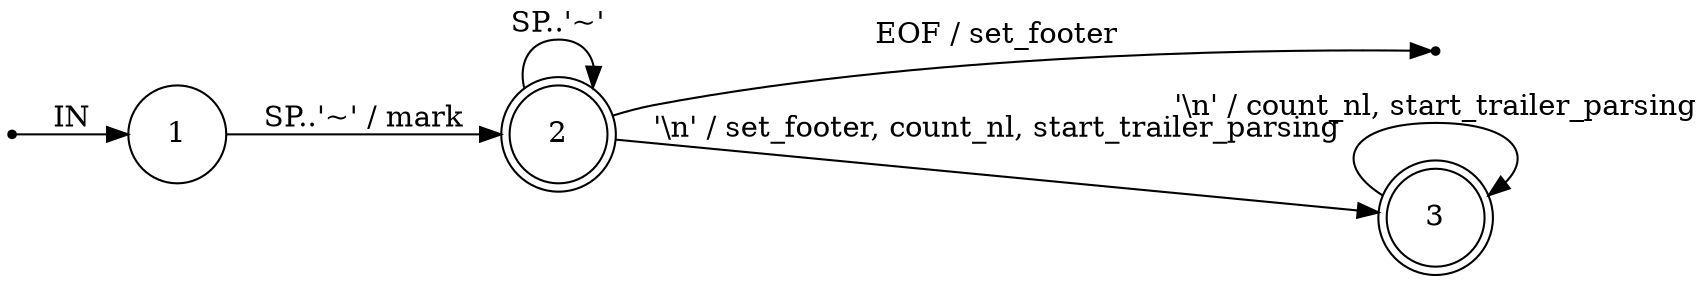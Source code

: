 digraph conventionalcommits {
	rankdir=LR;
	node [ shape = point ];
	ENTRY;
	eof_2;
	node [ shape = circle, height = 0.2 ];
	node [ fixedsize = true, height = 0.65, shape = doublecircle ];
	2;
	3;
	node [ shape = circle ];
	1 -> 2 [ label = "SP..'~' / mark" ];
	2 -> 3 [ label = "'\\n' / set_footer, count_nl, start_trailer_parsing" ];
	2 -> 2 [ label = "SP..'~'" ];
	3 -> 3 [ label = "'\\n' / count_nl, start_trailer_parsing" ];
	ENTRY -> 1 [ label = "IN" ];
	2 -> eof_2 [ label = "EOF / set_footer" ];
}
